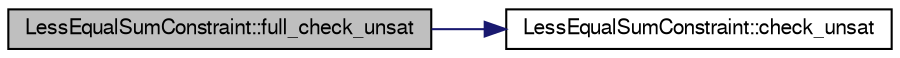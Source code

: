 digraph G
{
  edge [fontname="FreeSans",fontsize="10",labelfontname="FreeSans",labelfontsize="10"];
  node [fontname="FreeSans",fontsize="10",shape=record];
  rankdir=LR;
  Node1 [label="LessEqualSumConstraint::full_check_unsat",height=0.2,width=0.4,color="black", fillcolor="grey75", style="filled" fontcolor="black"];
  Node1 -> Node2 [color="midnightblue",fontsize="10",style="solid",fontname="FreeSans"];
  Node2 [label="LessEqualSumConstraint::check_unsat",height=0.2,width=0.4,color="black", fillcolor="white", style="filled",URL="$struct_less_equal_sum_constraint.html#0ce05a21435a0b2d5329534e9294ef17"];
}
